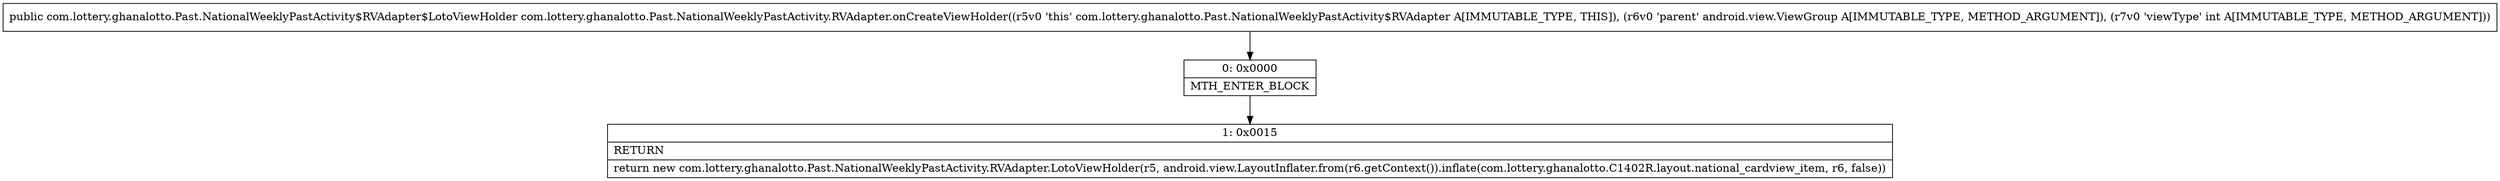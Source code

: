 digraph "CFG forcom.lottery.ghanalotto.Past.NationalWeeklyPastActivity.RVAdapter.onCreateViewHolder(Landroid\/view\/ViewGroup;I)Lcom\/lottery\/ghanalotto\/Past\/NationalWeeklyPastActivity$RVAdapter$LotoViewHolder;" {
Node_0 [shape=record,label="{0\:\ 0x0000|MTH_ENTER_BLOCK\l}"];
Node_1 [shape=record,label="{1\:\ 0x0015|RETURN\l|return new com.lottery.ghanalotto.Past.NationalWeeklyPastActivity.RVAdapter.LotoViewHolder(r5, android.view.LayoutInflater.from(r6.getContext()).inflate(com.lottery.ghanalotto.C1402R.layout.national_cardview_item, r6, false))\l}"];
MethodNode[shape=record,label="{public com.lottery.ghanalotto.Past.NationalWeeklyPastActivity$RVAdapter$LotoViewHolder com.lottery.ghanalotto.Past.NationalWeeklyPastActivity.RVAdapter.onCreateViewHolder((r5v0 'this' com.lottery.ghanalotto.Past.NationalWeeklyPastActivity$RVAdapter A[IMMUTABLE_TYPE, THIS]), (r6v0 'parent' android.view.ViewGroup A[IMMUTABLE_TYPE, METHOD_ARGUMENT]), (r7v0 'viewType' int A[IMMUTABLE_TYPE, METHOD_ARGUMENT])) }"];
MethodNode -> Node_0;
Node_0 -> Node_1;
}

